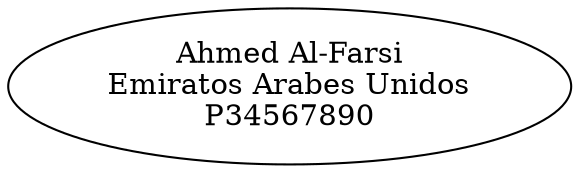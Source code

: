 digraph ListaPasajeros {
    rankdir=LR;
    "Ahmed Al-Farsi" [label="Ahmed Al-Farsi\nEmiratos Arabes Unidos\nP34567890"];
}
